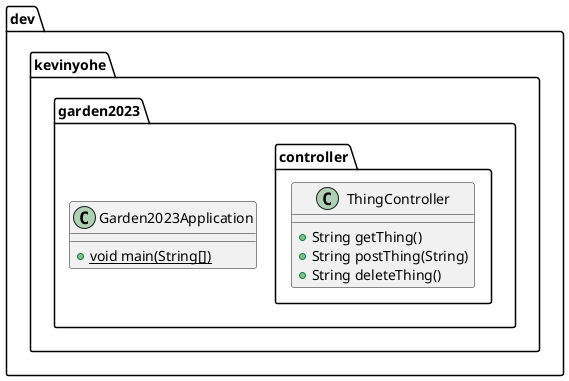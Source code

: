 @startuml
package "dev.kevinyohe.garden2023" {
  class "Garden2023Application" as dev.kevinyohe.garden2023.Garden2023Application {
    + {static}void main(String[])
  }
  package "controller" {
    class "ThingController" as dev.kevinyohe.garden2023.controller.ThingController {
      +String getThing()
      +String postThing(String)
      +String deleteThing()
    }
  }
}
@enduml
